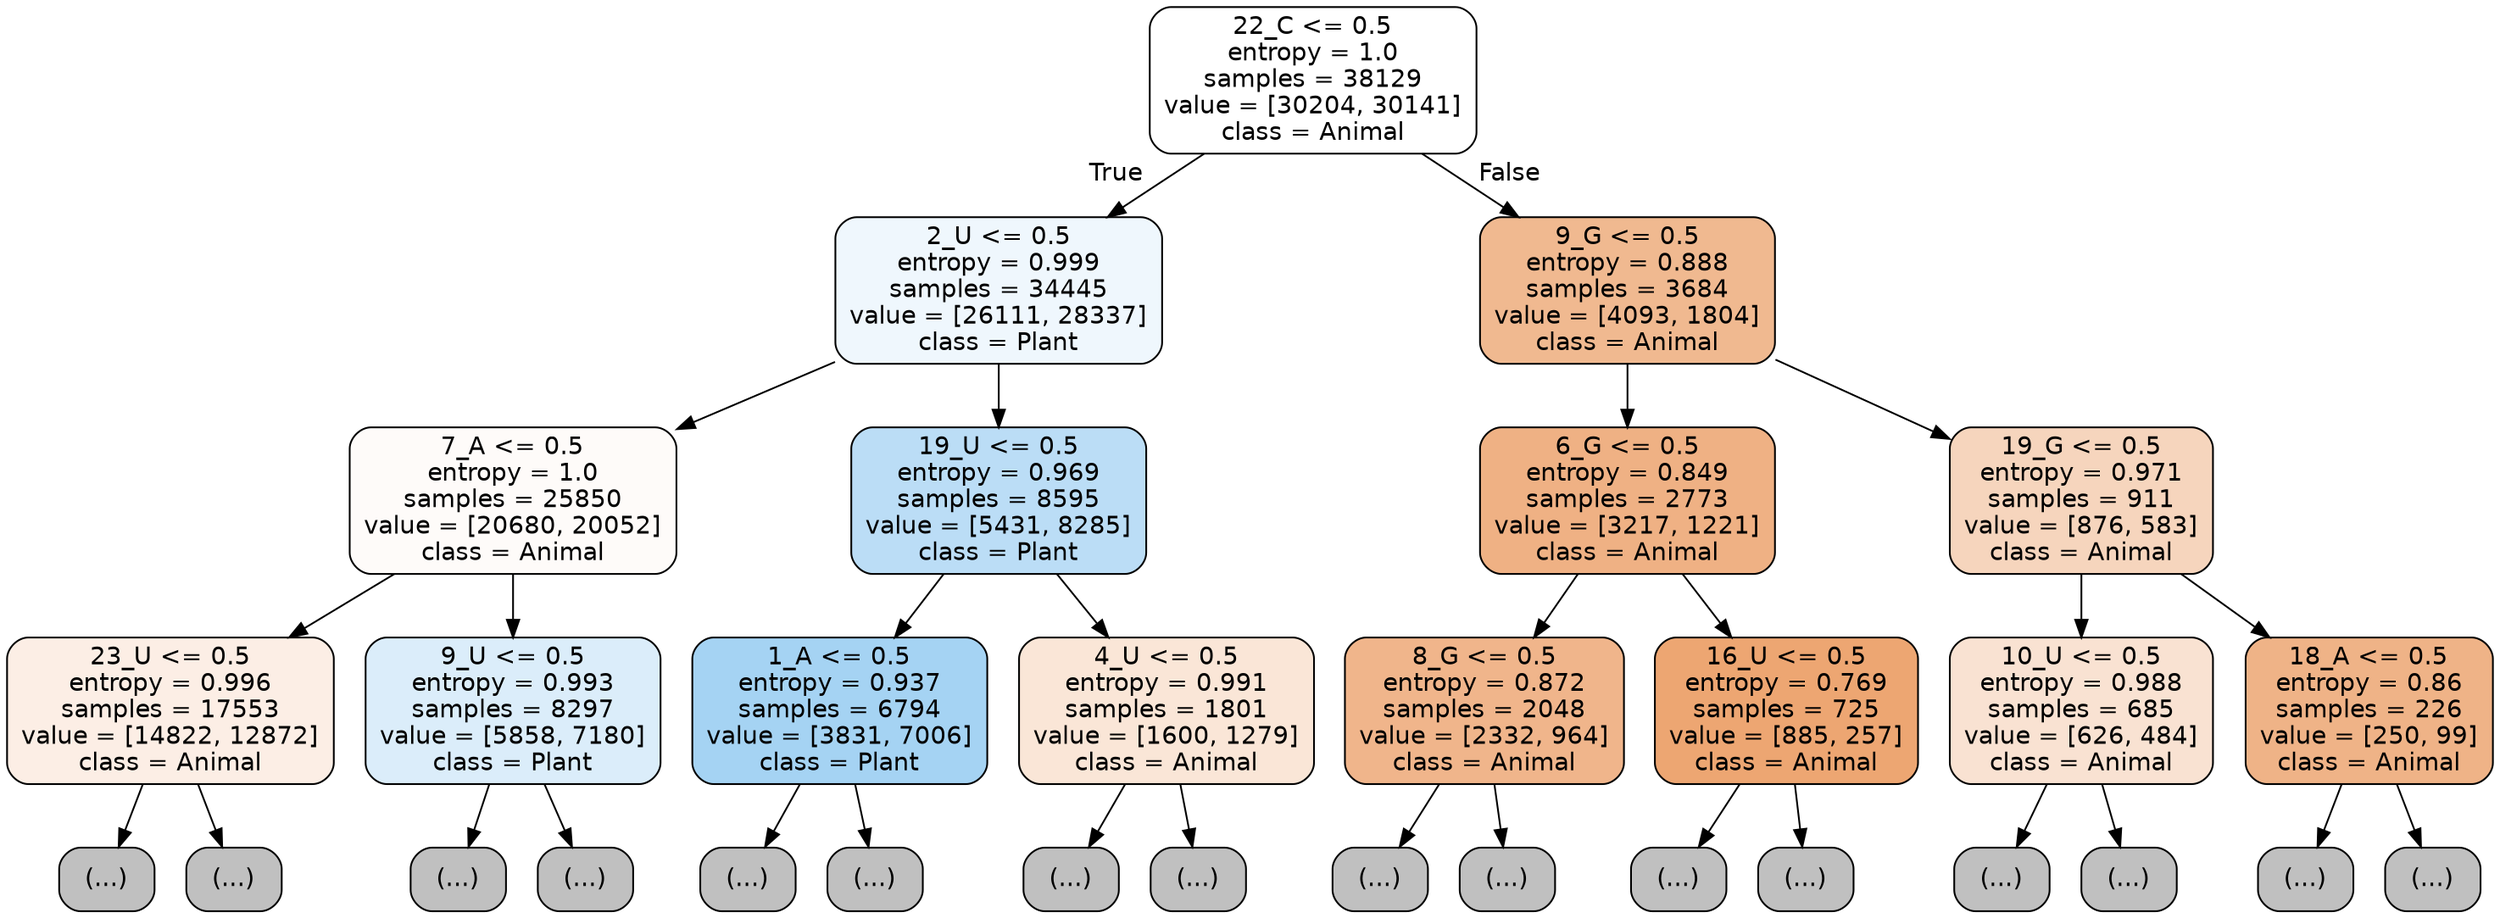 digraph Tree {
node [shape=box, style="filled, rounded", color="black", fontname="helvetica"] ;
edge [fontname="helvetica"] ;
0 [label="22_C <= 0.5\nentropy = 1.0\nsamples = 38129\nvalue = [30204, 30141]\nclass = Animal", fillcolor="#ffffff"] ;
1 [label="2_U <= 0.5\nentropy = 0.999\nsamples = 34445\nvalue = [26111, 28337]\nclass = Plant", fillcolor="#eff7fd"] ;
0 -> 1 [labeldistance=2.5, labelangle=45, headlabel="True"] ;
2 [label="7_A <= 0.5\nentropy = 1.0\nsamples = 25850\nvalue = [20680, 20052]\nclass = Animal", fillcolor="#fefbf9"] ;
1 -> 2 ;
3 [label="23_U <= 0.5\nentropy = 0.996\nsamples = 17553\nvalue = [14822, 12872]\nclass = Animal", fillcolor="#fceee5"] ;
2 -> 3 ;
4 [label="(...)", fillcolor="#C0C0C0"] ;
3 -> 4 ;
7901 [label="(...)", fillcolor="#C0C0C0"] ;
3 -> 7901 ;
8192 [label="9_U <= 0.5\nentropy = 0.993\nsamples = 8297\nvalue = [5858, 7180]\nclass = Plant", fillcolor="#dbedfa"] ;
2 -> 8192 ;
8193 [label="(...)", fillcolor="#C0C0C0"] ;
8192 -> 8193 ;
10356 [label="(...)", fillcolor="#C0C0C0"] ;
8192 -> 10356 ;
11209 [label="19_U <= 0.5\nentropy = 0.969\nsamples = 8595\nvalue = [5431, 8285]\nclass = Plant", fillcolor="#bbddf6"] ;
1 -> 11209 ;
11210 [label="1_A <= 0.5\nentropy = 0.937\nsamples = 6794\nvalue = [3831, 7006]\nclass = Plant", fillcolor="#a5d3f3"] ;
11209 -> 11210 ;
11211 [label="(...)", fillcolor="#C0C0C0"] ;
11210 -> 11211 ;
13412 [label="(...)", fillcolor="#C0C0C0"] ;
11210 -> 13412 ;
14089 [label="4_U <= 0.5\nentropy = 0.991\nsamples = 1801\nvalue = [1600, 1279]\nclass = Animal", fillcolor="#fae6d7"] ;
11209 -> 14089 ;
14090 [label="(...)", fillcolor="#C0C0C0"] ;
14089 -> 14090 ;
14847 [label="(...)", fillcolor="#C0C0C0"] ;
14089 -> 14847 ;
15116 [label="9_G <= 0.5\nentropy = 0.888\nsamples = 3684\nvalue = [4093, 1804]\nclass = Animal", fillcolor="#f0b990"] ;
0 -> 15116 [labeldistance=2.5, labelangle=-45, headlabel="False"] ;
15117 [label="6_G <= 0.5\nentropy = 0.849\nsamples = 2773\nvalue = [3217, 1221]\nclass = Animal", fillcolor="#efb184"] ;
15116 -> 15117 ;
15118 [label="8_G <= 0.5\nentropy = 0.872\nsamples = 2048\nvalue = [2332, 964]\nclass = Animal", fillcolor="#f0b58b"] ;
15117 -> 15118 ;
15119 [label="(...)", fillcolor="#C0C0C0"] ;
15118 -> 15119 ;
15880 [label="(...)", fillcolor="#C0C0C0"] ;
15118 -> 15880 ;
16139 [label="16_U <= 0.5\nentropy = 0.769\nsamples = 725\nvalue = [885, 257]\nclass = Animal", fillcolor="#eda672"] ;
15117 -> 16139 ;
16140 [label="(...)", fillcolor="#C0C0C0"] ;
16139 -> 16140 ;
16377 [label="(...)", fillcolor="#C0C0C0"] ;
16139 -> 16377 ;
16490 [label="19_G <= 0.5\nentropy = 0.971\nsamples = 911\nvalue = [876, 583]\nclass = Animal", fillcolor="#f6d5bd"] ;
15116 -> 16490 ;
16491 [label="10_U <= 0.5\nentropy = 0.988\nsamples = 685\nvalue = [626, 484]\nclass = Animal", fillcolor="#f9e2d2"] ;
16490 -> 16491 ;
16492 [label="(...)", fillcolor="#C0C0C0"] ;
16491 -> 16492 ;
16783 [label="(...)", fillcolor="#C0C0C0"] ;
16491 -> 16783 ;
16854 [label="18_A <= 0.5\nentropy = 0.86\nsamples = 226\nvalue = [250, 99]\nclass = Animal", fillcolor="#efb387"] ;
16490 -> 16854 ;
16855 [label="(...)", fillcolor="#C0C0C0"] ;
16854 -> 16855 ;
16940 [label="(...)", fillcolor="#C0C0C0"] ;
16854 -> 16940 ;
}